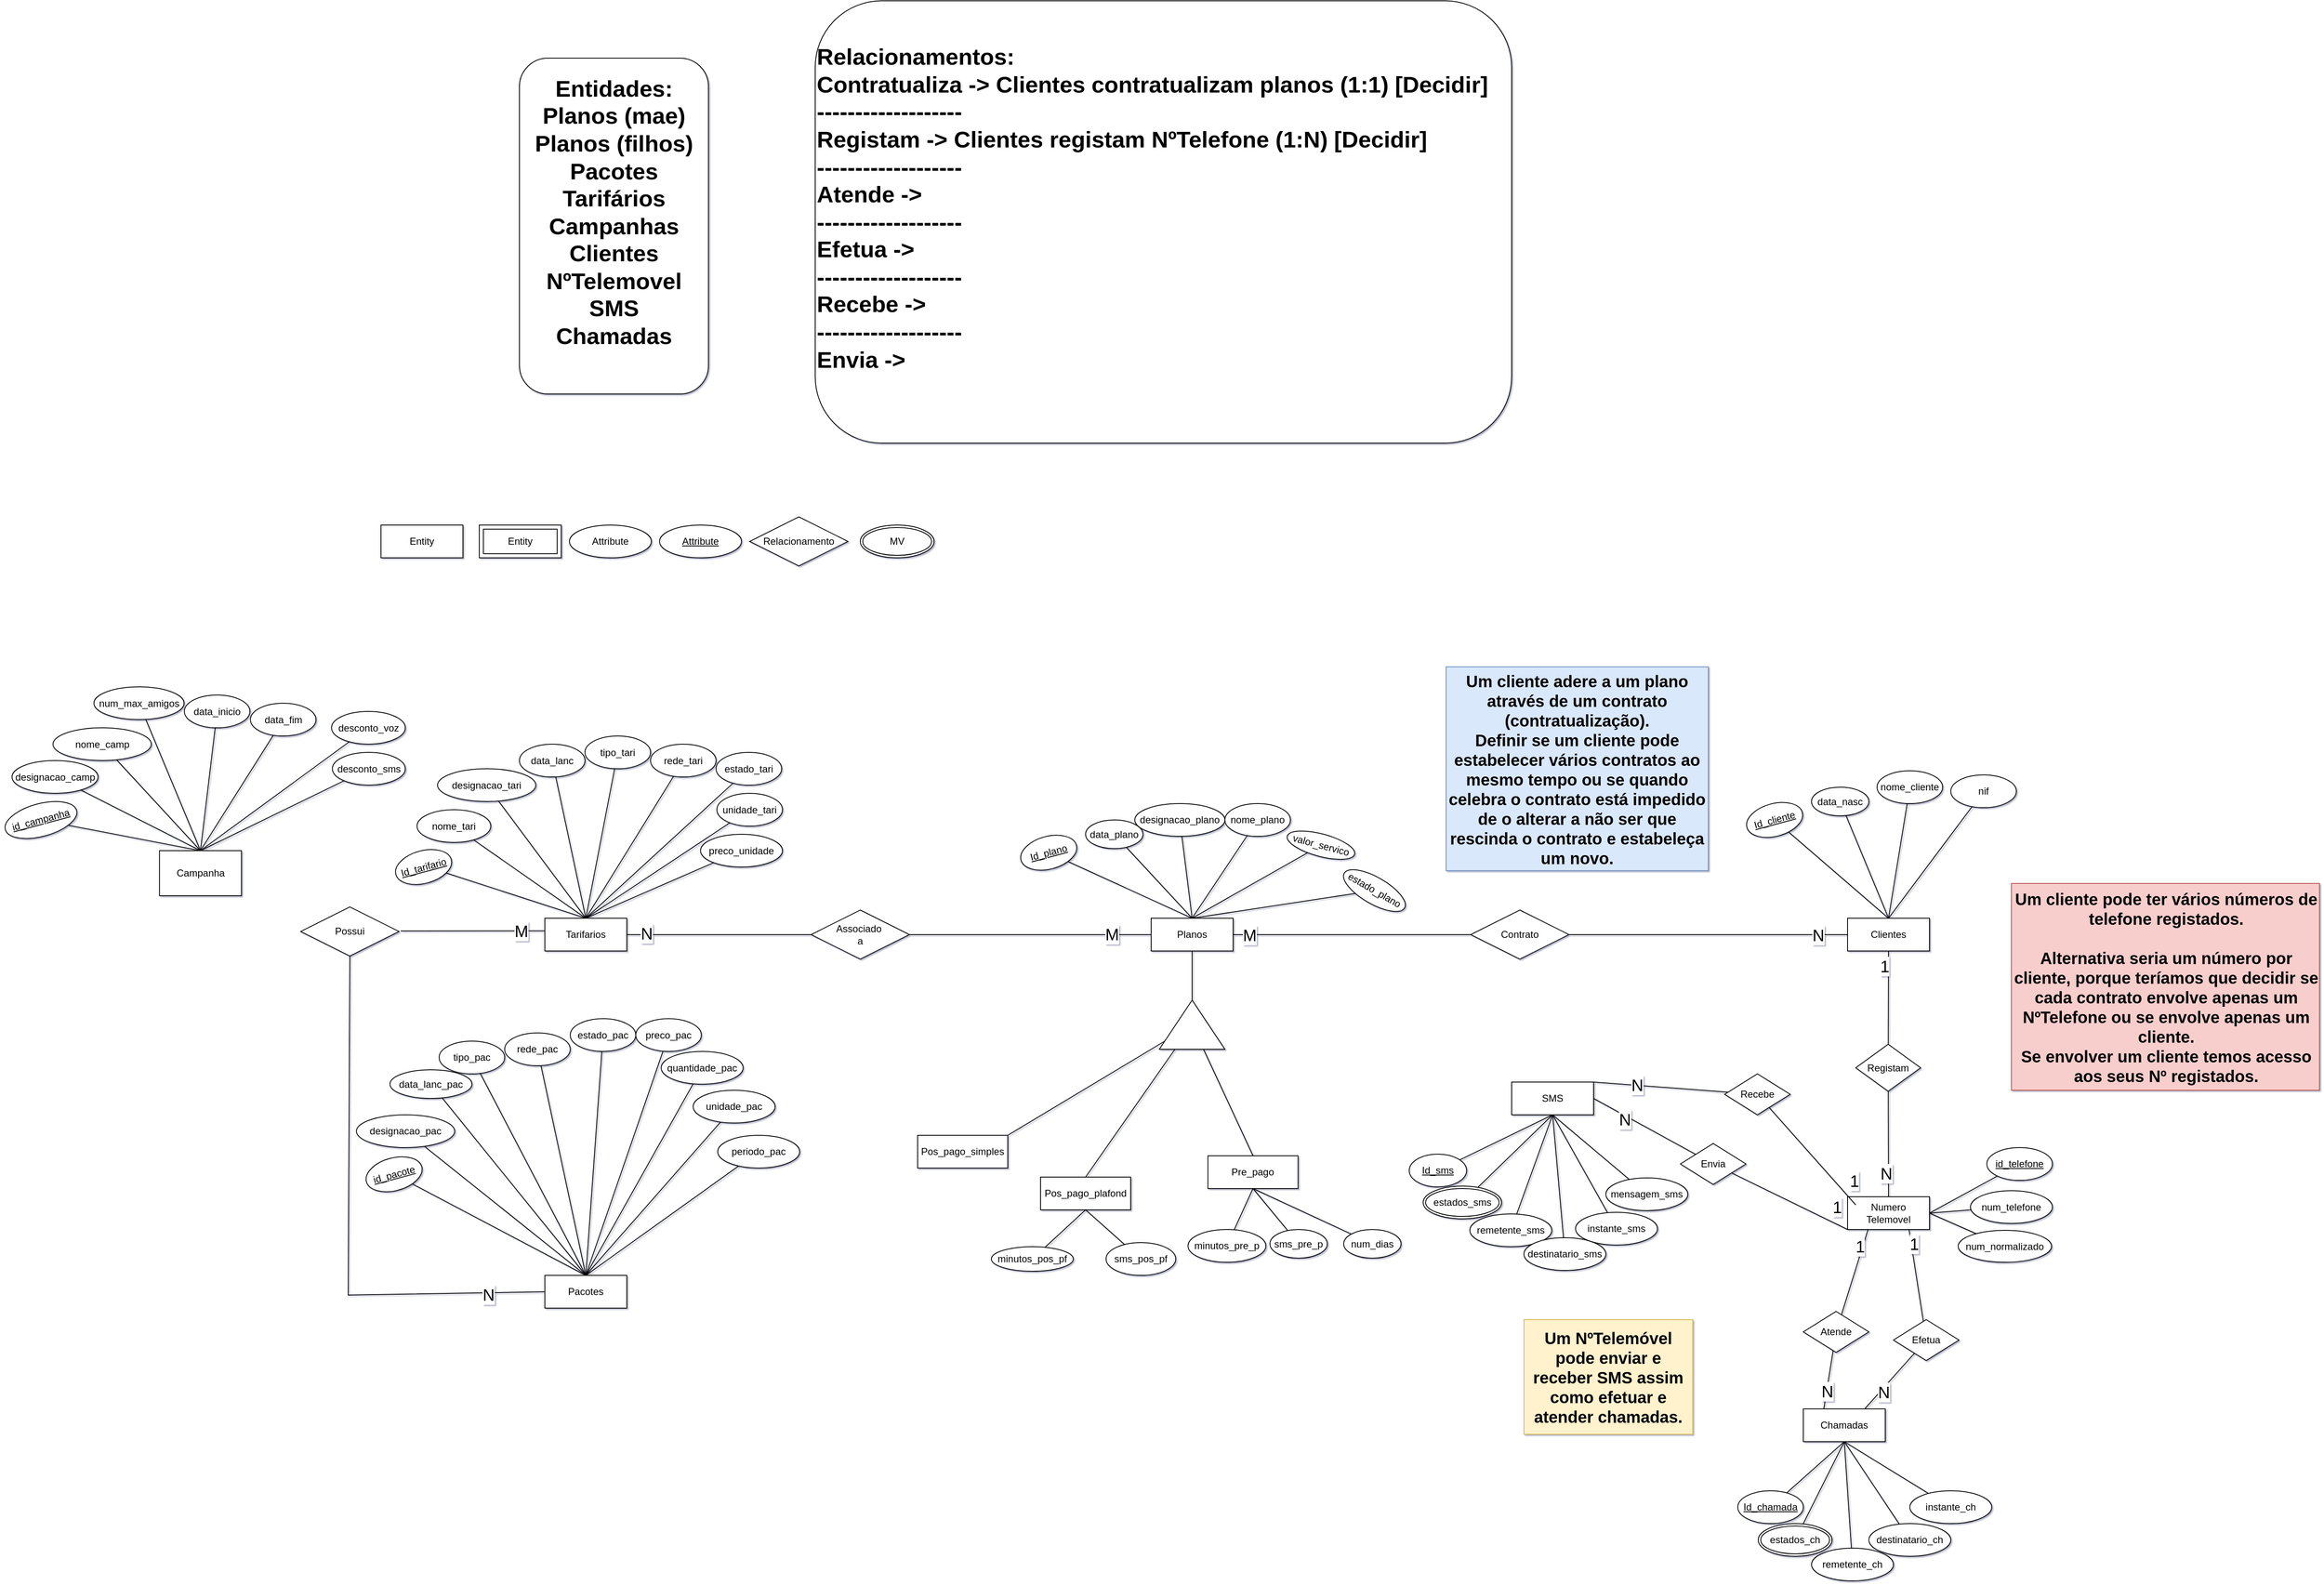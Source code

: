 <mxfile version="21.0.6" type="device"><diagram name="Página-1" id="-KiBDJtQEUAm-gALTPiW"><mxGraphModel dx="4522" dy="2745" grid="1" gridSize="10" guides="1" tooltips="1" connect="1" arrows="1" fold="1" page="1" pageScale="1" pageWidth="827" pageHeight="1169" background="#ffffff" math="0" shadow="1"><root><mxCell id="0"/><mxCell id="1" parent="0"/><mxCell id="ERnk1CBG4H3V_ZLaJQk8-1" value="Entity" style="whiteSpace=wrap;html=1;align=center;" parent="1" vertex="1"><mxGeometry x="-590" y="-330" width="100" height="40" as="geometry"/></mxCell><mxCell id="ERnk1CBG4H3V_ZLaJQk8-2" value="Attribute" style="ellipse;whiteSpace=wrap;html=1;align=center;" parent="1" vertex="1"><mxGeometry x="-360" y="-330" width="100" height="40" as="geometry"/></mxCell><mxCell id="ERnk1CBG4H3V_ZLaJQk8-3" value="Entity" style="shape=ext;margin=3;double=1;whiteSpace=wrap;html=1;align=center;" parent="1" vertex="1"><mxGeometry x="-470" y="-330" width="100" height="40" as="geometry"/></mxCell><mxCell id="ERnk1CBG4H3V_ZLaJQk8-4" value="Attribute" style="ellipse;whiteSpace=wrap;html=1;align=center;fontStyle=4;" parent="1" vertex="1"><mxGeometry x="-250" y="-330" width="100" height="40" as="geometry"/></mxCell><mxCell id="ERnk1CBG4H3V_ZLaJQk8-150" style="edgeStyle=none;rounded=0;orthogonalLoop=1;jettySize=auto;html=1;entryX=0.5;entryY=1;entryDx=0;entryDy=0;fontSize=20;endArrow=none;endFill=0;" parent="1" source="ERnk1CBG4H3V_ZLaJQk8-5" target="ERnk1CBG4H3V_ZLaJQk8-122" edge="1"><mxGeometry relative="1" as="geometry"/></mxCell><mxCell id="ERnk1CBG4H3V_ZLaJQk8-5" value="estados_ch" style="ellipse;shape=doubleEllipse;margin=3;whiteSpace=wrap;html=1;align=center;" parent="1" vertex="1"><mxGeometry x="1091" y="889" width="90" height="40" as="geometry"/></mxCell><mxCell id="ERnk1CBG4H3V_ZLaJQk8-134" style="edgeStyle=none;rounded=0;orthogonalLoop=1;jettySize=auto;html=1;entryX=0;entryY=0.5;entryDx=0;entryDy=0;endArrow=none;endFill=0;" parent="1" source="ERnk1CBG4H3V_ZLaJQk8-6" target="ERnk1CBG4H3V_ZLaJQk8-37" edge="1"><mxGeometry relative="1" as="geometry"/></mxCell><mxCell id="ERnk1CBG4H3V_ZLaJQk8-137" value="&lt;font style=&quot;font-size: 20px;&quot;&gt;N&lt;/font&gt;" style="edgeLabel;html=1;align=center;verticalAlign=middle;resizable=0;points=[];" parent="ERnk1CBG4H3V_ZLaJQk8-134" vertex="1" connectable="0"><mxGeometry x="0.741" y="-3" relative="1" as="geometry"><mxPoint x="8" y="-3" as="offset"/></mxGeometry></mxCell><mxCell id="ERnk1CBG4H3V_ZLaJQk8-135" style="edgeStyle=none;rounded=0;orthogonalLoop=1;jettySize=auto;html=1;entryX=1;entryY=0.5;entryDx=0;entryDy=0;endArrow=none;endFill=0;" parent="1" target="ERnk1CBG4H3V_ZLaJQk8-7" edge="1"><mxGeometry relative="1" as="geometry"><mxPoint x="740" y="170" as="sourcePoint"/></mxGeometry></mxCell><mxCell id="ERnk1CBG4H3V_ZLaJQk8-136" value="&lt;font style=&quot;font-size: 20px;&quot;&gt;M&lt;/font&gt;" style="edgeLabel;html=1;align=center;verticalAlign=middle;resizable=0;points=[];" parent="ERnk1CBG4H3V_ZLaJQk8-135" vertex="1" connectable="0"><mxGeometry x="0.865" y="3" relative="1" as="geometry"><mxPoint y="-3" as="offset"/></mxGeometry></mxCell><mxCell id="ERnk1CBG4H3V_ZLaJQk8-6" value="Contrato" style="shape=rhombus;perimeter=rhombusPerimeter;whiteSpace=wrap;html=1;align=center;" parent="1" vertex="1"><mxGeometry x="740" y="140" width="120" height="60" as="geometry"/></mxCell><mxCell id="ERnk1CBG4H3V_ZLaJQk8-7" value="Planos" style="whiteSpace=wrap;html=1;align=center;" parent="1" vertex="1"><mxGeometry x="350" y="150" width="100" height="40" as="geometry"/></mxCell><mxCell id="ERnk1CBG4H3V_ZLaJQk8-8" value="" style="endArrow=none;html=1;rounded=0;entryX=0.5;entryY=1;entryDx=0;entryDy=0;exitX=1;exitY=0.5;exitDx=0;exitDy=0;" parent="1" source="ERnk1CBG4H3V_ZLaJQk8-9" target="ERnk1CBG4H3V_ZLaJQk8-7" edge="1"><mxGeometry width="50" height="50" relative="1" as="geometry"><mxPoint x="400" y="340" as="sourcePoint"/><mxPoint x="500" y="260" as="targetPoint"/><Array as="points"/></mxGeometry></mxCell><mxCell id="ERnk1CBG4H3V_ZLaJQk8-31" style="edgeStyle=none;rounded=0;orthogonalLoop=1;jettySize=auto;html=1;entryX=0.5;entryY=0;entryDx=0;entryDy=0;endArrow=none;endFill=0;" parent="1" source="ERnk1CBG4H3V_ZLaJQk8-9" target="ERnk1CBG4H3V_ZLaJQk8-23" edge="1"><mxGeometry relative="1" as="geometry"/></mxCell><mxCell id="ERnk1CBG4H3V_ZLaJQk8-32" style="edgeStyle=none;rounded=0;orthogonalLoop=1;jettySize=auto;html=1;entryX=0.5;entryY=0;entryDx=0;entryDy=0;endArrow=none;endFill=0;" parent="1" source="ERnk1CBG4H3V_ZLaJQk8-9" target="ERnk1CBG4H3V_ZLaJQk8-24" edge="1"><mxGeometry relative="1" as="geometry"/></mxCell><mxCell id="ERnk1CBG4H3V_ZLaJQk8-33" style="edgeStyle=none;rounded=0;orthogonalLoop=1;jettySize=auto;html=1;entryX=1;entryY=0;entryDx=0;entryDy=0;endArrow=none;endFill=0;" parent="1" source="ERnk1CBG4H3V_ZLaJQk8-9" target="ERnk1CBG4H3V_ZLaJQk8-22" edge="1"><mxGeometry relative="1" as="geometry"/></mxCell><mxCell id="ERnk1CBG4H3V_ZLaJQk8-9" value="" style="triangle;whiteSpace=wrap;html=1;rotation=-90;" parent="1" vertex="1"><mxGeometry x="370" y="240" width="60" height="80" as="geometry"/></mxCell><mxCell id="ERnk1CBG4H3V_ZLaJQk8-17" style="edgeStyle=none;rounded=0;orthogonalLoop=1;jettySize=auto;html=1;entryX=0.5;entryY=0;entryDx=0;entryDy=0;endArrow=none;endFill=0;" parent="1" source="ERnk1CBG4H3V_ZLaJQk8-10" target="ERnk1CBG4H3V_ZLaJQk8-7" edge="1"><mxGeometry relative="1" as="geometry"/></mxCell><mxCell id="ERnk1CBG4H3V_ZLaJQk8-10" value="data_plano" style="ellipse;whiteSpace=wrap;html=1;align=center;" parent="1" vertex="1"><mxGeometry x="270" y="30" width="70" height="35" as="geometry"/></mxCell><mxCell id="ERnk1CBG4H3V_ZLaJQk8-16" style="rounded=0;orthogonalLoop=1;jettySize=auto;html=1;entryX=0.5;entryY=0;entryDx=0;entryDy=0;endArrow=none;endFill=0;" parent="1" source="ERnk1CBG4H3V_ZLaJQk8-11" target="ERnk1CBG4H3V_ZLaJQk8-7" edge="1"><mxGeometry relative="1" as="geometry"/></mxCell><mxCell id="ERnk1CBG4H3V_ZLaJQk8-11" value="Id_plano" style="ellipse;whiteSpace=wrap;html=1;align=center;fontStyle=4;rotation=-15;" parent="1" vertex="1"><mxGeometry x="190" y="50" width="70" height="40" as="geometry"/></mxCell><mxCell id="ERnk1CBG4H3V_ZLaJQk8-18" style="edgeStyle=none;rounded=0;orthogonalLoop=1;jettySize=auto;html=1;entryX=0.5;entryY=0;entryDx=0;entryDy=0;endArrow=none;endFill=0;" parent="1" source="ERnk1CBG4H3V_ZLaJQk8-12" target="ERnk1CBG4H3V_ZLaJQk8-7" edge="1"><mxGeometry relative="1" as="geometry"/></mxCell><mxCell id="ERnk1CBG4H3V_ZLaJQk8-12" value="designacao_plano" style="ellipse;whiteSpace=wrap;html=1;align=center;" parent="1" vertex="1"><mxGeometry x="330" y="10" width="110" height="40" as="geometry"/></mxCell><mxCell id="ERnk1CBG4H3V_ZLaJQk8-19" style="edgeStyle=none;rounded=0;orthogonalLoop=1;jettySize=auto;html=1;entryX=0.5;entryY=0;entryDx=0;entryDy=0;endArrow=none;endFill=0;" parent="1" source="ERnk1CBG4H3V_ZLaJQk8-13" target="ERnk1CBG4H3V_ZLaJQk8-7" edge="1"><mxGeometry relative="1" as="geometry"/></mxCell><mxCell id="ERnk1CBG4H3V_ZLaJQk8-13" value="nome_plano" style="ellipse;whiteSpace=wrap;html=1;align=center;" parent="1" vertex="1"><mxGeometry x="440" y="10" width="80" height="40" as="geometry"/></mxCell><mxCell id="ERnk1CBG4H3V_ZLaJQk8-20" style="edgeStyle=none;rounded=0;orthogonalLoop=1;jettySize=auto;html=1;entryX=0.5;entryY=0;entryDx=0;entryDy=0;endArrow=none;endFill=0;" parent="1" source="ERnk1CBG4H3V_ZLaJQk8-14" target="ERnk1CBG4H3V_ZLaJQk8-7" edge="1"><mxGeometry relative="1" as="geometry"/></mxCell><mxCell id="ERnk1CBG4H3V_ZLaJQk8-14" value="valor_servico" style="ellipse;whiteSpace=wrap;html=1;align=center;rotation=15;" parent="1" vertex="1"><mxGeometry x="514.73" y="47.07" width="85" height="27.5" as="geometry"/></mxCell><mxCell id="ERnk1CBG4H3V_ZLaJQk8-21" style="edgeStyle=none;rounded=0;orthogonalLoop=1;jettySize=auto;html=1;entryX=0.5;entryY=0;entryDx=0;entryDy=0;endArrow=none;endFill=0;" parent="1" source="ERnk1CBG4H3V_ZLaJQk8-15" target="ERnk1CBG4H3V_ZLaJQk8-7" edge="1"><mxGeometry relative="1" as="geometry"/></mxCell><mxCell id="ERnk1CBG4H3V_ZLaJQk8-15" value="estado_plano" style="ellipse;whiteSpace=wrap;html=1;align=center;rotation=30;" parent="1" vertex="1"><mxGeometry x="580" y="100" width="85" height="32.5" as="geometry"/></mxCell><mxCell id="ERnk1CBG4H3V_ZLaJQk8-22" value="Pos_pago_simples" style="whiteSpace=wrap;html=1;align=center;" parent="1" vertex="1"><mxGeometry x="65" y="415" width="110" height="40" as="geometry"/></mxCell><mxCell id="ERnk1CBG4H3V_ZLaJQk8-23" value="Pos_pago_plafond" style="whiteSpace=wrap;html=1;align=center;" parent="1" vertex="1"><mxGeometry x="215" y="466" width="110" height="40" as="geometry"/></mxCell><mxCell id="ERnk1CBG4H3V_ZLaJQk8-24" value="Pre_pago" style="whiteSpace=wrap;html=1;align=center;" parent="1" vertex="1"><mxGeometry x="419.31" y="440" width="110" height="40" as="geometry"/></mxCell><mxCell id="ERnk1CBG4H3V_ZLaJQk8-37" value="Clientes" style="whiteSpace=wrap;html=1;align=center;" parent="1" vertex="1"><mxGeometry x="1200" y="150" width="100" height="40" as="geometry"/></mxCell><mxCell id="ERnk1CBG4H3V_ZLaJQk8-39" style="edgeStyle=none;rounded=0;orthogonalLoop=1;jettySize=auto;html=1;entryX=0.5;entryY=0;entryDx=0;entryDy=0;endArrow=none;endFill=0;" parent="1" source="ERnk1CBG4H3V_ZLaJQk8-40" target="ERnk1CBG4H3V_ZLaJQk8-37" edge="1"><mxGeometry relative="1" as="geometry"/></mxCell><mxCell id="ERnk1CBG4H3V_ZLaJQk8-40" value="data_nasc" style="ellipse;whiteSpace=wrap;html=1;align=center;" parent="1" vertex="1"><mxGeometry x="1156" y="-10" width="70" height="35" as="geometry"/></mxCell><mxCell id="ERnk1CBG4H3V_ZLaJQk8-41" style="rounded=0;orthogonalLoop=1;jettySize=auto;html=1;entryX=0.5;entryY=0;entryDx=0;entryDy=0;endArrow=none;endFill=0;" parent="1" source="ERnk1CBG4H3V_ZLaJQk8-42" target="ERnk1CBG4H3V_ZLaJQk8-37" edge="1"><mxGeometry relative="1" as="geometry"/></mxCell><mxCell id="ERnk1CBG4H3V_ZLaJQk8-42" value="Id_cliente" style="ellipse;whiteSpace=wrap;html=1;align=center;fontStyle=4;rotation=-15;" parent="1" vertex="1"><mxGeometry x="1076" y="10" width="70" height="40" as="geometry"/></mxCell><mxCell id="ERnk1CBG4H3V_ZLaJQk8-43" style="edgeStyle=none;rounded=0;orthogonalLoop=1;jettySize=auto;html=1;entryX=0.5;entryY=0;entryDx=0;entryDy=0;endArrow=none;endFill=0;" parent="1" source="ERnk1CBG4H3V_ZLaJQk8-44" target="ERnk1CBG4H3V_ZLaJQk8-37" edge="1"><mxGeometry relative="1" as="geometry"/></mxCell><mxCell id="ERnk1CBG4H3V_ZLaJQk8-44" value="nome_cliente" style="ellipse;whiteSpace=wrap;html=1;align=center;" parent="1" vertex="1"><mxGeometry x="1236" y="-30" width="80" height="40" as="geometry"/></mxCell><mxCell id="ERnk1CBG4H3V_ZLaJQk8-45" style="edgeStyle=none;rounded=0;orthogonalLoop=1;jettySize=auto;html=1;entryX=0.5;entryY=0;entryDx=0;entryDy=0;endArrow=none;endFill=0;" parent="1" source="ERnk1CBG4H3V_ZLaJQk8-46" target="ERnk1CBG4H3V_ZLaJQk8-37" edge="1"><mxGeometry relative="1" as="geometry"/></mxCell><mxCell id="ERnk1CBG4H3V_ZLaJQk8-46" value="nif" style="ellipse;whiteSpace=wrap;html=1;align=center;" parent="1" vertex="1"><mxGeometry x="1326" y="-25" width="80" height="40" as="geometry"/></mxCell><mxCell id="ERnk1CBG4H3V_ZLaJQk8-51" value="Tarifarios" style="whiteSpace=wrap;html=1;align=center;" parent="1" vertex="1"><mxGeometry x="-390" y="150" width="100" height="40" as="geometry"/></mxCell><mxCell id="ERnk1CBG4H3V_ZLaJQk8-52" style="edgeStyle=none;rounded=0;orthogonalLoop=1;jettySize=auto;html=1;entryX=0.5;entryY=0;entryDx=0;entryDy=0;endArrow=none;endFill=0;" parent="1" source="ERnk1CBG4H3V_ZLaJQk8-53" target="ERnk1CBG4H3V_ZLaJQk8-51" edge="1"><mxGeometry relative="1" as="geometry"/></mxCell><mxCell id="ERnk1CBG4H3V_ZLaJQk8-53" value="nome_tari" style="ellipse;whiteSpace=wrap;html=1;align=center;" parent="1" vertex="1"><mxGeometry x="-546" y="17.5" width="90" height="40" as="geometry"/></mxCell><mxCell id="ERnk1CBG4H3V_ZLaJQk8-54" style="rounded=0;orthogonalLoop=1;jettySize=auto;html=1;entryX=0.5;entryY=0;entryDx=0;entryDy=0;endArrow=none;endFill=0;exitX=1;exitY=1;exitDx=0;exitDy=0;" parent="1" source="ERnk1CBG4H3V_ZLaJQk8-55" target="ERnk1CBG4H3V_ZLaJQk8-51" edge="1"><mxGeometry relative="1" as="geometry"><mxPoint x="-498.561" y="84.879" as="sourcePoint"/></mxGeometry></mxCell><mxCell id="ERnk1CBG4H3V_ZLaJQk8-55" value="Id_tarifario" style="ellipse;whiteSpace=wrap;html=1;align=center;fontStyle=4;rotation=-15;" parent="1" vertex="1"><mxGeometry x="-573" y="67.5" width="70" height="40" as="geometry"/></mxCell><mxCell id="ERnk1CBG4H3V_ZLaJQk8-56" style="edgeStyle=none;rounded=0;orthogonalLoop=1;jettySize=auto;html=1;entryX=0.5;entryY=0;entryDx=0;entryDy=0;endArrow=none;endFill=0;" parent="1" source="ERnk1CBG4H3V_ZLaJQk8-57" target="ERnk1CBG4H3V_ZLaJQk8-51" edge="1"><mxGeometry relative="1" as="geometry"/></mxCell><mxCell id="ERnk1CBG4H3V_ZLaJQk8-57" value="designacao_tari" style="ellipse;whiteSpace=wrap;html=1;align=center;" parent="1" vertex="1"><mxGeometry x="-521" y="-32.5" width="120" height="40" as="geometry"/></mxCell><mxCell id="ERnk1CBG4H3V_ZLaJQk8-58" style="edgeStyle=none;rounded=0;orthogonalLoop=1;jettySize=auto;html=1;entryX=0.5;entryY=0;entryDx=0;entryDy=0;endArrow=none;endFill=0;" parent="1" source="ERnk1CBG4H3V_ZLaJQk8-59" target="ERnk1CBG4H3V_ZLaJQk8-51" edge="1"><mxGeometry relative="1" as="geometry"/></mxCell><mxCell id="ERnk1CBG4H3V_ZLaJQk8-59" value="data_lanc" style="ellipse;whiteSpace=wrap;html=1;align=center;" parent="1" vertex="1"><mxGeometry x="-421" y="-62.5" width="80" height="40" as="geometry"/></mxCell><mxCell id="ERnk1CBG4H3V_ZLaJQk8-65" style="edgeStyle=none;rounded=0;orthogonalLoop=1;jettySize=auto;html=1;endArrow=none;endFill=0;entryX=0.5;entryY=0;entryDx=0;entryDy=0;" parent="1" source="ERnk1CBG4H3V_ZLaJQk8-60" target="ERnk1CBG4H3V_ZLaJQk8-51" edge="1"><mxGeometry relative="1" as="geometry"><mxPoint x="-341" y="117.5" as="targetPoint"/></mxGeometry></mxCell><mxCell id="ERnk1CBG4H3V_ZLaJQk8-60" value="tipo_tari" style="ellipse;whiteSpace=wrap;html=1;align=center;" parent="1" vertex="1"><mxGeometry x="-341" y="-72.5" width="80" height="40" as="geometry"/></mxCell><mxCell id="ERnk1CBG4H3V_ZLaJQk8-66" style="edgeStyle=none;rounded=0;orthogonalLoop=1;jettySize=auto;html=1;entryX=0.5;entryY=0;entryDx=0;entryDy=0;endArrow=none;endFill=0;" parent="1" source="ERnk1CBG4H3V_ZLaJQk8-61" target="ERnk1CBG4H3V_ZLaJQk8-51" edge="1"><mxGeometry relative="1" as="geometry"/></mxCell><mxCell id="ERnk1CBG4H3V_ZLaJQk8-61" value="rede_tari" style="ellipse;whiteSpace=wrap;html=1;align=center;" parent="1" vertex="1"><mxGeometry x="-261" y="-62.5" width="80" height="40" as="geometry"/></mxCell><mxCell id="ERnk1CBG4H3V_ZLaJQk8-67" style="edgeStyle=none;rounded=0;orthogonalLoop=1;jettySize=auto;html=1;entryX=0.5;entryY=0;entryDx=0;entryDy=0;endArrow=none;endFill=0;" parent="1" source="ERnk1CBG4H3V_ZLaJQk8-62" target="ERnk1CBG4H3V_ZLaJQk8-51" edge="1"><mxGeometry relative="1" as="geometry"/></mxCell><mxCell id="ERnk1CBG4H3V_ZLaJQk8-62" value="estado_tari" style="ellipse;whiteSpace=wrap;html=1;align=center;" parent="1" vertex="1"><mxGeometry x="-181" y="-52.5" width="80" height="40" as="geometry"/></mxCell><mxCell id="ERnk1CBG4H3V_ZLaJQk8-68" style="edgeStyle=none;rounded=0;orthogonalLoop=1;jettySize=auto;html=1;entryX=0.5;entryY=0;entryDx=0;entryDy=0;endArrow=none;endFill=0;" parent="1" source="ERnk1CBG4H3V_ZLaJQk8-63" target="ERnk1CBG4H3V_ZLaJQk8-51" edge="1"><mxGeometry relative="1" as="geometry"/></mxCell><mxCell id="ERnk1CBG4H3V_ZLaJQk8-63" value="unidade_tari" style="ellipse;whiteSpace=wrap;html=1;align=center;" parent="1" vertex="1"><mxGeometry x="-180" y="-2.5" width="80" height="40" as="geometry"/></mxCell><mxCell id="ERnk1CBG4H3V_ZLaJQk8-69" style="edgeStyle=none;rounded=0;orthogonalLoop=1;jettySize=auto;html=1;entryX=0.5;entryY=0;entryDx=0;entryDy=0;endArrow=none;endFill=0;" parent="1" source="ERnk1CBG4H3V_ZLaJQk8-64" target="ERnk1CBG4H3V_ZLaJQk8-51" edge="1"><mxGeometry relative="1" as="geometry"/></mxCell><mxCell id="ERnk1CBG4H3V_ZLaJQk8-64" value="preco_unidade" style="ellipse;whiteSpace=wrap;html=1;align=center;" parent="1" vertex="1"><mxGeometry x="-200" y="47.5" width="100" height="40" as="geometry"/></mxCell><mxCell id="ERnk1CBG4H3V_ZLaJQk8-79" value="Campanha" style="whiteSpace=wrap;html=1;align=center;" parent="1" vertex="1"><mxGeometry x="-860.34" y="67.5" width="100" height="55" as="geometry"/></mxCell><mxCell id="ERnk1CBG4H3V_ZLaJQk8-80" style="edgeStyle=none;rounded=0;orthogonalLoop=1;jettySize=auto;html=1;entryX=0.5;entryY=0;entryDx=0;entryDy=0;endArrow=none;endFill=0;" parent="1" source="ERnk1CBG4H3V_ZLaJQk8-81" target="ERnk1CBG4H3V_ZLaJQk8-79" edge="1"><mxGeometry relative="1" as="geometry"/></mxCell><mxCell id="ERnk1CBG4H3V_ZLaJQk8-81" value="designacao_camp" style="ellipse;whiteSpace=wrap;html=1;align=center;" parent="1" vertex="1"><mxGeometry x="-1040.34" y="-42.5" width="105" height="40" as="geometry"/></mxCell><mxCell id="ERnk1CBG4H3V_ZLaJQk8-82" style="rounded=0;orthogonalLoop=1;jettySize=auto;html=1;entryX=0.5;entryY=0;entryDx=0;entryDy=0;endArrow=none;endFill=0;" parent="1" source="ERnk1CBG4H3V_ZLaJQk8-83" target="ERnk1CBG4H3V_ZLaJQk8-79" edge="1"><mxGeometry relative="1" as="geometry"/></mxCell><mxCell id="ERnk1CBG4H3V_ZLaJQk8-83" value="id_campanha" style="ellipse;whiteSpace=wrap;html=1;align=center;fontStyle=4;rotation=-15;" parent="1" vertex="1"><mxGeometry x="-1050" y="10.09" width="90" height="40" as="geometry"/></mxCell><mxCell id="ERnk1CBG4H3V_ZLaJQk8-84" style="edgeStyle=none;rounded=0;orthogonalLoop=1;jettySize=auto;html=1;entryX=0.5;entryY=0;entryDx=0;entryDy=0;endArrow=none;endFill=0;" parent="1" source="ERnk1CBG4H3V_ZLaJQk8-85" target="ERnk1CBG4H3V_ZLaJQk8-79" edge="1"><mxGeometry relative="1" as="geometry"/></mxCell><mxCell id="ERnk1CBG4H3V_ZLaJQk8-85" value="nome_camp" style="ellipse;whiteSpace=wrap;html=1;align=center;" parent="1" vertex="1"><mxGeometry x="-990.34" y="-82.5" width="120" height="40" as="geometry"/></mxCell><mxCell id="ERnk1CBG4H3V_ZLaJQk8-86" style="edgeStyle=none;rounded=0;orthogonalLoop=1;jettySize=auto;html=1;entryX=0.5;entryY=0;entryDx=0;entryDy=0;endArrow=none;endFill=0;" parent="1" source="ERnk1CBG4H3V_ZLaJQk8-87" target="ERnk1CBG4H3V_ZLaJQk8-79" edge="1"><mxGeometry relative="1" as="geometry"/></mxCell><mxCell id="ERnk1CBG4H3V_ZLaJQk8-87" value="num_max_amigos" style="ellipse;whiteSpace=wrap;html=1;align=center;" parent="1" vertex="1"><mxGeometry x="-940.34" y="-132.5" width="110" height="40" as="geometry"/></mxCell><mxCell id="ERnk1CBG4H3V_ZLaJQk8-88" style="edgeStyle=none;rounded=0;orthogonalLoop=1;jettySize=auto;html=1;endArrow=none;endFill=0;" parent="1" source="ERnk1CBG4H3V_ZLaJQk8-89" edge="1"><mxGeometry relative="1" as="geometry"><mxPoint x="-810.34" y="67.5" as="targetPoint"/></mxGeometry></mxCell><mxCell id="ERnk1CBG4H3V_ZLaJQk8-89" value="data_inicio" style="ellipse;whiteSpace=wrap;html=1;align=center;" parent="1" vertex="1"><mxGeometry x="-830" y="-122.5" width="80" height="40" as="geometry"/></mxCell><mxCell id="ERnk1CBG4H3V_ZLaJQk8-90" style="edgeStyle=none;rounded=0;orthogonalLoop=1;jettySize=auto;html=1;entryX=0.5;entryY=0;entryDx=0;entryDy=0;endArrow=none;endFill=0;" parent="1" source="ERnk1CBG4H3V_ZLaJQk8-91" target="ERnk1CBG4H3V_ZLaJQk8-79" edge="1"><mxGeometry relative="1" as="geometry"/></mxCell><mxCell id="ERnk1CBG4H3V_ZLaJQk8-91" value="data_fim" style="ellipse;whiteSpace=wrap;html=1;align=center;" parent="1" vertex="1"><mxGeometry x="-749.34" y="-112.5" width="80" height="40" as="geometry"/></mxCell><mxCell id="ERnk1CBG4H3V_ZLaJQk8-92" style="edgeStyle=none;rounded=0;orthogonalLoop=1;jettySize=auto;html=1;entryX=0.5;entryY=0;entryDx=0;entryDy=0;endArrow=none;endFill=0;" parent="1" source="ERnk1CBG4H3V_ZLaJQk8-93" target="ERnk1CBG4H3V_ZLaJQk8-79" edge="1"><mxGeometry relative="1" as="geometry"/></mxCell><mxCell id="ERnk1CBG4H3V_ZLaJQk8-93" value="desconto_voz" style="ellipse;whiteSpace=wrap;html=1;align=center;" parent="1" vertex="1"><mxGeometry x="-650.34" y="-102.5" width="90" height="40" as="geometry"/></mxCell><mxCell id="ERnk1CBG4H3V_ZLaJQk8-94" style="edgeStyle=none;rounded=0;orthogonalLoop=1;jettySize=auto;html=1;entryX=0.5;entryY=0;entryDx=0;entryDy=0;endArrow=none;endFill=0;" parent="1" source="ERnk1CBG4H3V_ZLaJQk8-95" target="ERnk1CBG4H3V_ZLaJQk8-79" edge="1"><mxGeometry relative="1" as="geometry"/></mxCell><mxCell id="ERnk1CBG4H3V_ZLaJQk8-95" value="desconto_sms" style="ellipse;whiteSpace=wrap;html=1;align=center;" parent="1" vertex="1"><mxGeometry x="-649.34" y="-52.5" width="89" height="40" as="geometry"/></mxCell><mxCell id="ERnk1CBG4H3V_ZLaJQk8-98" value="Pacotes" style="whiteSpace=wrap;html=1;align=center;" parent="1" vertex="1"><mxGeometry x="-390" y="586" width="100" height="40" as="geometry"/></mxCell><mxCell id="ERnk1CBG4H3V_ZLaJQk8-101" style="rounded=0;orthogonalLoop=1;jettySize=auto;html=1;entryX=0.5;entryY=0;entryDx=0;entryDy=0;endArrow=none;endFill=0;" parent="1" source="ERnk1CBG4H3V_ZLaJQk8-102" target="ERnk1CBG4H3V_ZLaJQk8-98" edge="1"><mxGeometry relative="1" as="geometry"/></mxCell><mxCell id="ERnk1CBG4H3V_ZLaJQk8-102" value="id_pacote" style="ellipse;whiteSpace=wrap;html=1;align=center;fontStyle=4;rotation=-15;" parent="1" vertex="1"><mxGeometry x="-609" y="442.59" width="70" height="40" as="geometry"/></mxCell><mxCell id="ERnk1CBG4H3V_ZLaJQk8-103" style="edgeStyle=none;rounded=0;orthogonalLoop=1;jettySize=auto;html=1;entryX=0.5;entryY=0;entryDx=0;entryDy=0;endArrow=none;endFill=0;" parent="1" source="ERnk1CBG4H3V_ZLaJQk8-104" target="ERnk1CBG4H3V_ZLaJQk8-98" edge="1"><mxGeometry relative="1" as="geometry"/></mxCell><mxCell id="ERnk1CBG4H3V_ZLaJQk8-104" value="designacao_pac" style="ellipse;whiteSpace=wrap;html=1;align=center;" parent="1" vertex="1"><mxGeometry x="-620" y="390" width="120" height="40" as="geometry"/></mxCell><mxCell id="ERnk1CBG4H3V_ZLaJQk8-105" style="edgeStyle=none;rounded=0;orthogonalLoop=1;jettySize=auto;html=1;entryX=0.5;entryY=0;entryDx=0;entryDy=0;endArrow=none;endFill=0;" parent="1" source="ERnk1CBG4H3V_ZLaJQk8-106" target="ERnk1CBG4H3V_ZLaJQk8-98" edge="1"><mxGeometry relative="1" as="geometry"/></mxCell><mxCell id="ERnk1CBG4H3V_ZLaJQk8-106" value="data_lanc_pac" style="ellipse;whiteSpace=wrap;html=1;align=center;" parent="1" vertex="1"><mxGeometry x="-579" y="335" width="100" height="35" as="geometry"/></mxCell><mxCell id="ERnk1CBG4H3V_ZLaJQk8-107" style="edgeStyle=none;rounded=0;orthogonalLoop=1;jettySize=auto;html=1;endArrow=none;endFill=0;entryX=0.5;entryY=0;entryDx=0;entryDy=0;" parent="1" source="ERnk1CBG4H3V_ZLaJQk8-108" target="ERnk1CBG4H3V_ZLaJQk8-98" edge="1"><mxGeometry relative="1" as="geometry"><mxPoint x="-389" y="485" as="targetPoint"/></mxGeometry></mxCell><mxCell id="ERnk1CBG4H3V_ZLaJQk8-108" value="tipo_pac" style="ellipse;whiteSpace=wrap;html=1;align=center;" parent="1" vertex="1"><mxGeometry x="-519" y="300" width="80" height="40" as="geometry"/></mxCell><mxCell id="ERnk1CBG4H3V_ZLaJQk8-109" style="edgeStyle=none;rounded=0;orthogonalLoop=1;jettySize=auto;html=1;entryX=0.5;entryY=0;entryDx=0;entryDy=0;endArrow=none;endFill=0;" parent="1" source="ERnk1CBG4H3V_ZLaJQk8-110" target="ERnk1CBG4H3V_ZLaJQk8-98" edge="1"><mxGeometry relative="1" as="geometry"/></mxCell><mxCell id="ERnk1CBG4H3V_ZLaJQk8-110" value="rede_pac" style="ellipse;whiteSpace=wrap;html=1;align=center;" parent="1" vertex="1"><mxGeometry x="-439" y="290" width="80" height="40" as="geometry"/></mxCell><mxCell id="ERnk1CBG4H3V_ZLaJQk8-111" style="edgeStyle=none;rounded=0;orthogonalLoop=1;jettySize=auto;html=1;entryX=0.5;entryY=0;entryDx=0;entryDy=0;endArrow=none;endFill=0;" parent="1" source="ERnk1CBG4H3V_ZLaJQk8-112" target="ERnk1CBG4H3V_ZLaJQk8-98" edge="1"><mxGeometry relative="1" as="geometry"/></mxCell><mxCell id="ERnk1CBG4H3V_ZLaJQk8-112" value="estado_pac" style="ellipse;whiteSpace=wrap;html=1;align=center;" parent="1" vertex="1"><mxGeometry x="-359" y="272.59" width="80" height="40" as="geometry"/></mxCell><mxCell id="ERnk1CBG4H3V_ZLaJQk8-113" style="edgeStyle=none;rounded=0;orthogonalLoop=1;jettySize=auto;html=1;entryX=0.5;entryY=0;entryDx=0;entryDy=0;endArrow=none;endFill=0;" parent="1" source="ERnk1CBG4H3V_ZLaJQk8-114" target="ERnk1CBG4H3V_ZLaJQk8-98" edge="1"><mxGeometry relative="1" as="geometry"/></mxCell><mxCell id="ERnk1CBG4H3V_ZLaJQk8-114" value="preco_pac" style="ellipse;whiteSpace=wrap;html=1;align=center;" parent="1" vertex="1"><mxGeometry x="-279" y="272.59" width="80" height="40" as="geometry"/></mxCell><mxCell id="ERnk1CBG4H3V_ZLaJQk8-115" style="edgeStyle=none;rounded=0;orthogonalLoop=1;jettySize=auto;html=1;entryX=0.5;entryY=0;entryDx=0;entryDy=0;endArrow=none;endFill=0;" parent="1" source="ERnk1CBG4H3V_ZLaJQk8-116" target="ERnk1CBG4H3V_ZLaJQk8-98" edge="1"><mxGeometry relative="1" as="geometry"/></mxCell><mxCell id="ERnk1CBG4H3V_ZLaJQk8-116" value="quantidade_pac" style="ellipse;whiteSpace=wrap;html=1;align=center;" parent="1" vertex="1"><mxGeometry x="-248" y="312.59" width="100" height="40" as="geometry"/></mxCell><mxCell id="ERnk1CBG4H3V_ZLaJQk8-119" style="edgeStyle=none;rounded=0;orthogonalLoop=1;jettySize=auto;html=1;entryX=0.5;entryY=0;entryDx=0;entryDy=0;endArrow=none;endFill=0;" parent="1" source="ERnk1CBG4H3V_ZLaJQk8-117" target="ERnk1CBG4H3V_ZLaJQk8-98" edge="1"><mxGeometry relative="1" as="geometry"/></mxCell><mxCell id="ERnk1CBG4H3V_ZLaJQk8-117" value="unidade_pac" style="ellipse;whiteSpace=wrap;html=1;align=center;" parent="1" vertex="1"><mxGeometry x="-209" y="360" width="100" height="40" as="geometry"/></mxCell><mxCell id="ERnk1CBG4H3V_ZLaJQk8-120" style="edgeStyle=none;rounded=0;orthogonalLoop=1;jettySize=auto;html=1;entryX=0.5;entryY=0;entryDx=0;entryDy=0;endArrow=none;endFill=0;" parent="1" source="ERnk1CBG4H3V_ZLaJQk8-118" target="ERnk1CBG4H3V_ZLaJQk8-98" edge="1"><mxGeometry relative="1" as="geometry"/></mxCell><mxCell id="ERnk1CBG4H3V_ZLaJQk8-118" value="periodo_pac" style="ellipse;whiteSpace=wrap;html=1;align=center;" parent="1" vertex="1"><mxGeometry x="-179" y="415" width="100" height="40" as="geometry"/></mxCell><mxCell id="ERnk1CBG4H3V_ZLaJQk8-122" value="Chamadas" style="whiteSpace=wrap;html=1;align=center;" parent="1" vertex="1"><mxGeometry x="1146" y="749" width="100" height="40" as="geometry"/></mxCell><mxCell id="ERnk1CBG4H3V_ZLaJQk8-126" style="edgeStyle=none;rounded=0;orthogonalLoop=1;jettySize=auto;html=1;endArrow=none;endFill=0;entryX=0.5;entryY=1;entryDx=0;entryDy=0;" parent="1" source="ERnk1CBG4H3V_ZLaJQk8-123" target="ERnk1CBG4H3V_ZLaJQk8-23" edge="1"><mxGeometry relative="1" as="geometry"><mxPoint x="260" y="506" as="targetPoint"/></mxGeometry></mxCell><mxCell id="ERnk1CBG4H3V_ZLaJQk8-123" value="minutos_pos_pf" style="ellipse;whiteSpace=wrap;html=1;align=center;" parent="1" vertex="1"><mxGeometry x="155" y="551" width="100" height="30" as="geometry"/></mxCell><mxCell id="ERnk1CBG4H3V_ZLaJQk8-125" style="edgeStyle=none;rounded=0;orthogonalLoop=1;jettySize=auto;html=1;entryX=0.5;entryY=1;entryDx=0;entryDy=0;endArrow=none;endFill=0;" parent="1" source="ERnk1CBG4H3V_ZLaJQk8-124" target="ERnk1CBG4H3V_ZLaJQk8-23" edge="1"><mxGeometry relative="1" as="geometry"/></mxCell><mxCell id="ERnk1CBG4H3V_ZLaJQk8-124" value="sms_pos_pf" style="ellipse;whiteSpace=wrap;html=1;align=center;" parent="1" vertex="1"><mxGeometry x="295" y="546" width="85" height="40" as="geometry"/></mxCell><mxCell id="ERnk1CBG4H3V_ZLaJQk8-128" style="edgeStyle=none;rounded=0;orthogonalLoop=1;jettySize=auto;html=1;entryX=0.5;entryY=1;entryDx=0;entryDy=0;endArrow=none;endFill=0;" parent="1" source="ERnk1CBG4H3V_ZLaJQk8-127" target="ERnk1CBG4H3V_ZLaJQk8-24" edge="1"><mxGeometry relative="1" as="geometry"/></mxCell><mxCell id="ERnk1CBG4H3V_ZLaJQk8-127" value="minutos_pre_p" style="ellipse;whiteSpace=wrap;html=1;align=center;" parent="1" vertex="1"><mxGeometry x="395" y="530" width="95" height="40" as="geometry"/></mxCell><mxCell id="ERnk1CBG4H3V_ZLaJQk8-130" style="edgeStyle=none;rounded=0;orthogonalLoop=1;jettySize=auto;html=1;entryX=0.5;entryY=1;entryDx=0;entryDy=0;endArrow=none;endFill=0;" parent="1" source="ERnk1CBG4H3V_ZLaJQk8-129" target="ERnk1CBG4H3V_ZLaJQk8-24" edge="1"><mxGeometry relative="1" as="geometry"/></mxCell><mxCell id="ERnk1CBG4H3V_ZLaJQk8-129" value="sms_pre_p" style="ellipse;whiteSpace=wrap;html=1;align=center;" parent="1" vertex="1"><mxGeometry x="495" y="530" width="70" height="35" as="geometry"/></mxCell><mxCell id="ERnk1CBG4H3V_ZLaJQk8-132" style="edgeStyle=none;rounded=0;orthogonalLoop=1;jettySize=auto;html=1;entryX=0.5;entryY=1;entryDx=0;entryDy=0;endArrow=none;endFill=0;" parent="1" source="ERnk1CBG4H3V_ZLaJQk8-131" target="ERnk1CBG4H3V_ZLaJQk8-24" edge="1"><mxGeometry relative="1" as="geometry"/></mxCell><mxCell id="ERnk1CBG4H3V_ZLaJQk8-131" value="num_dias" style="ellipse;whiteSpace=wrap;html=1;align=center;" parent="1" vertex="1"><mxGeometry x="585" y="530" width="70" height="35" as="geometry"/></mxCell><mxCell id="ERnk1CBG4H3V_ZLaJQk8-141" style="edgeStyle=none;rounded=0;orthogonalLoop=1;jettySize=auto;html=1;entryX=0;entryY=0.5;entryDx=0;entryDy=0;fontSize=20;endArrow=none;endFill=0;" parent="1" source="ERnk1CBG4H3V_ZLaJQk8-140" target="ERnk1CBG4H3V_ZLaJQk8-7" edge="1"><mxGeometry relative="1" as="geometry"/></mxCell><mxCell id="ERnk1CBG4H3V_ZLaJQk8-144" value="M" style="edgeLabel;html=1;align=center;verticalAlign=middle;resizable=0;points=[];fontSize=20;" parent="ERnk1CBG4H3V_ZLaJQk8-141" vertex="1" connectable="0"><mxGeometry x="0.67" y="1" relative="1" as="geometry"><mxPoint as="offset"/></mxGeometry></mxCell><mxCell id="ERnk1CBG4H3V_ZLaJQk8-142" style="edgeStyle=none;rounded=0;orthogonalLoop=1;jettySize=auto;html=1;entryX=1;entryY=0.5;entryDx=0;entryDy=0;fontSize=20;endArrow=none;endFill=0;" parent="1" source="ERnk1CBG4H3V_ZLaJQk8-140" target="ERnk1CBG4H3V_ZLaJQk8-51" edge="1"><mxGeometry relative="1" as="geometry"/></mxCell><mxCell id="ERnk1CBG4H3V_ZLaJQk8-143" value="N" style="edgeLabel;html=1;align=center;verticalAlign=middle;resizable=0;points=[];fontSize=20;" parent="ERnk1CBG4H3V_ZLaJQk8-142" vertex="1" connectable="0"><mxGeometry x="0.789" y="-2" relative="1" as="geometry"><mxPoint as="offset"/></mxGeometry></mxCell><mxCell id="ERnk1CBG4H3V_ZLaJQk8-140" value="Associado&amp;nbsp;&lt;br&gt;a" style="shape=rhombus;perimeter=rhombusPerimeter;whiteSpace=wrap;html=1;align=center;" parent="1" vertex="1"><mxGeometry x="-65" y="140" width="120" height="60" as="geometry"/></mxCell><mxCell id="ERnk1CBG4H3V_ZLaJQk8-147" style="edgeStyle=none;rounded=0;orthogonalLoop=1;jettySize=auto;html=1;entryX=0.5;entryY=1;entryDx=0;entryDy=0;fontSize=20;endArrow=none;endFill=0;" parent="1" source="ERnk1CBG4H3V_ZLaJQk8-145" target="ERnk1CBG4H3V_ZLaJQk8-122" edge="1"><mxGeometry relative="1" as="geometry"/></mxCell><mxCell id="ERnk1CBG4H3V_ZLaJQk8-145" value="Id_chamada" style="ellipse;whiteSpace=wrap;html=1;align=center;fontStyle=4;" parent="1" vertex="1"><mxGeometry x="1066" y="849" width="80" height="40" as="geometry"/></mxCell><mxCell id="ERnk1CBG4H3V_ZLaJQk8-160" style="edgeStyle=none;rounded=0;orthogonalLoop=1;jettySize=auto;html=1;entryX=0.5;entryY=1;entryDx=0;entryDy=0;fontSize=20;endArrow=none;endFill=0;" parent="1" source="ERnk1CBG4H3V_ZLaJQk8-156" target="ERnk1CBG4H3V_ZLaJQk8-122" edge="1"><mxGeometry relative="1" as="geometry"/></mxCell><mxCell id="ERnk1CBG4H3V_ZLaJQk8-156" value="remetente_ch" style="ellipse;whiteSpace=wrap;html=1;align=center;" parent="1" vertex="1"><mxGeometry x="1156" y="919" width="100" height="40" as="geometry"/></mxCell><mxCell id="ERnk1CBG4H3V_ZLaJQk8-162" style="edgeStyle=none;rounded=0;orthogonalLoop=1;jettySize=auto;html=1;entryX=0.5;entryY=1;entryDx=0;entryDy=0;fontSize=20;endArrow=none;endFill=0;" parent="1" source="ERnk1CBG4H3V_ZLaJQk8-157" target="ERnk1CBG4H3V_ZLaJQk8-122" edge="1"><mxGeometry relative="1" as="geometry"/></mxCell><mxCell id="ERnk1CBG4H3V_ZLaJQk8-157" value="destinatario_ch" style="ellipse;whiteSpace=wrap;html=1;align=center;" parent="1" vertex="1"><mxGeometry x="1226" y="889" width="100" height="40" as="geometry"/></mxCell><mxCell id="ERnk1CBG4H3V_ZLaJQk8-163" style="edgeStyle=none;rounded=0;orthogonalLoop=1;jettySize=auto;html=1;entryX=0.5;entryY=1;entryDx=0;entryDy=0;fontSize=20;endArrow=none;endFill=0;" parent="1" source="ERnk1CBG4H3V_ZLaJQk8-159" target="ERnk1CBG4H3V_ZLaJQk8-122" edge="1"><mxGeometry relative="1" as="geometry"/></mxCell><mxCell id="ERnk1CBG4H3V_ZLaJQk8-159" value="instante_ch" style="ellipse;whiteSpace=wrap;html=1;align=center;" parent="1" vertex="1"><mxGeometry x="1276" y="849" width="100" height="40" as="geometry"/></mxCell><mxCell id="ERnk1CBG4H3V_ZLaJQk8-164" style="edgeStyle=none;rounded=0;orthogonalLoop=1;jettySize=auto;html=1;entryX=0.5;entryY=1;entryDx=0;entryDy=0;fontSize=20;endArrow=none;endFill=0;" parent="1" source="ERnk1CBG4H3V_ZLaJQk8-165" target="ERnk1CBG4H3V_ZLaJQk8-166" edge="1"><mxGeometry relative="1" as="geometry"/></mxCell><mxCell id="ERnk1CBG4H3V_ZLaJQk8-165" value="estados_sms" style="ellipse;shape=doubleEllipse;margin=3;whiteSpace=wrap;html=1;align=center;" parent="1" vertex="1"><mxGeometry x="682" y="477" width="95.69" height="40" as="geometry"/></mxCell><mxCell id="ERnk1CBG4H3V_ZLaJQk8-166" value="SMS" style="whiteSpace=wrap;html=1;align=center;" parent="1" vertex="1"><mxGeometry x="790" y="350" width="100" height="40" as="geometry"/></mxCell><mxCell id="ERnk1CBG4H3V_ZLaJQk8-167" style="edgeStyle=none;rounded=0;orthogonalLoop=1;jettySize=auto;html=1;entryX=0.5;entryY=1;entryDx=0;entryDy=0;fontSize=20;endArrow=none;endFill=0;" parent="1" source="ERnk1CBG4H3V_ZLaJQk8-168" target="ERnk1CBG4H3V_ZLaJQk8-166" edge="1"><mxGeometry relative="1" as="geometry"/></mxCell><mxCell id="ERnk1CBG4H3V_ZLaJQk8-168" value="Id_sms" style="ellipse;whiteSpace=wrap;html=1;align=center;fontStyle=4;" parent="1" vertex="1"><mxGeometry x="665" y="438" width="70" height="40" as="geometry"/></mxCell><mxCell id="ERnk1CBG4H3V_ZLaJQk8-169" style="edgeStyle=none;rounded=0;orthogonalLoop=1;jettySize=auto;html=1;entryX=0.5;entryY=1;entryDx=0;entryDy=0;fontSize=20;endArrow=none;endFill=0;" parent="1" source="ERnk1CBG4H3V_ZLaJQk8-170" target="ERnk1CBG4H3V_ZLaJQk8-166" edge="1"><mxGeometry relative="1" as="geometry"/></mxCell><mxCell id="ERnk1CBG4H3V_ZLaJQk8-170" value="remetente_sms" style="ellipse;whiteSpace=wrap;html=1;align=center;" parent="1" vertex="1"><mxGeometry x="739" y="511" width="100" height="40" as="geometry"/></mxCell><mxCell id="ERnk1CBG4H3V_ZLaJQk8-171" style="edgeStyle=none;rounded=0;orthogonalLoop=1;jettySize=auto;html=1;entryX=0.5;entryY=1;entryDx=0;entryDy=0;fontSize=20;endArrow=none;endFill=0;" parent="1" source="ERnk1CBG4H3V_ZLaJQk8-172" target="ERnk1CBG4H3V_ZLaJQk8-166" edge="1"><mxGeometry relative="1" as="geometry"/></mxCell><mxCell id="ERnk1CBG4H3V_ZLaJQk8-172" value="destinatario_sms" style="ellipse;whiteSpace=wrap;html=1;align=center;" parent="1" vertex="1"><mxGeometry x="805" y="540" width="100" height="40" as="geometry"/></mxCell><mxCell id="ERnk1CBG4H3V_ZLaJQk8-173" style="edgeStyle=none;rounded=0;orthogonalLoop=1;jettySize=auto;html=1;entryX=0.5;entryY=1;entryDx=0;entryDy=0;fontSize=20;endArrow=none;endFill=0;" parent="1" source="ERnk1CBG4H3V_ZLaJQk8-174" target="ERnk1CBG4H3V_ZLaJQk8-166" edge="1"><mxGeometry relative="1" as="geometry"/></mxCell><mxCell id="ERnk1CBG4H3V_ZLaJQk8-174" value="instante_sms" style="ellipse;whiteSpace=wrap;html=1;align=center;" parent="1" vertex="1"><mxGeometry x="868" y="509" width="100" height="40" as="geometry"/></mxCell><mxCell id="ERnk1CBG4H3V_ZLaJQk8-178" style="edgeStyle=none;rounded=0;orthogonalLoop=1;jettySize=auto;html=1;entryX=0.5;entryY=1;entryDx=0;entryDy=0;fontSize=20;endArrow=none;endFill=0;" parent="1" source="ERnk1CBG4H3V_ZLaJQk8-175" target="ERnk1CBG4H3V_ZLaJQk8-166" edge="1"><mxGeometry relative="1" as="geometry"/></mxCell><mxCell id="ERnk1CBG4H3V_ZLaJQk8-175" value="mensagem_sms" style="ellipse;whiteSpace=wrap;html=1;align=center;" parent="1" vertex="1"><mxGeometry x="905" y="467" width="100" height="40" as="geometry"/></mxCell><mxCell id="ERnk1CBG4H3V_ZLaJQk8-179" value="Relacionamento" style="shape=rhombus;perimeter=rhombusPerimeter;whiteSpace=wrap;html=1;align=center;" parent="1" vertex="1"><mxGeometry x="-140" y="-340" width="120" height="60" as="geometry"/></mxCell><mxCell id="ERnk1CBG4H3V_ZLaJQk8-180" value="MV" style="ellipse;shape=doubleEllipse;margin=3;whiteSpace=wrap;html=1;align=center;" parent="1" vertex="1"><mxGeometry x="-5" y="-330" width="90" height="40" as="geometry"/></mxCell><mxCell id="ERnk1CBG4H3V_ZLaJQk8-183" value="Numero Telemovel" style="whiteSpace=wrap;html=1;align=center;" parent="1" vertex="1"><mxGeometry x="1200" y="490" width="100" height="40" as="geometry"/></mxCell><mxCell id="ERnk1CBG4H3V_ZLaJQk8-184" style="edgeStyle=none;rounded=0;orthogonalLoop=1;jettySize=auto;html=1;fontSize=20;endArrow=none;endFill=0;entryX=1;entryY=0.5;entryDx=0;entryDy=0;" parent="1" source="ERnk1CBG4H3V_ZLaJQk8-185" target="ERnk1CBG4H3V_ZLaJQk8-183" edge="1"><mxGeometry relative="1" as="geometry"><mxPoint x="1300" y="510" as="targetPoint"/></mxGeometry></mxCell><mxCell id="ERnk1CBG4H3V_ZLaJQk8-185" value="id_telefone" style="ellipse;whiteSpace=wrap;html=1;align=center;fontStyle=4;" parent="1" vertex="1"><mxGeometry x="1370" y="430" width="80" height="40" as="geometry"/></mxCell><mxCell id="ERnk1CBG4H3V_ZLaJQk8-186" style="edgeStyle=none;rounded=0;orthogonalLoop=1;jettySize=auto;html=1;fontSize=20;endArrow=none;endFill=0;entryX=1;entryY=0.5;entryDx=0;entryDy=0;" parent="1" source="ERnk1CBG4H3V_ZLaJQk8-187" target="ERnk1CBG4H3V_ZLaJQk8-183" edge="1"><mxGeometry relative="1" as="geometry"><mxPoint x="1170" y="540" as="targetPoint"/></mxGeometry></mxCell><mxCell id="ERnk1CBG4H3V_ZLaJQk8-187" value="num_telefone" style="ellipse;whiteSpace=wrap;html=1;align=center;" parent="1" vertex="1"><mxGeometry x="1350" y="482.59" width="100" height="40" as="geometry"/></mxCell><mxCell id="ERnk1CBG4H3V_ZLaJQk8-188" style="edgeStyle=none;rounded=0;orthogonalLoop=1;jettySize=auto;html=1;fontSize=20;endArrow=none;endFill=0;entryX=1;entryY=0.5;entryDx=0;entryDy=0;" parent="1" source="ERnk1CBG4H3V_ZLaJQk8-189" target="ERnk1CBG4H3V_ZLaJQk8-183" edge="1"><mxGeometry relative="1" as="geometry"><mxPoint x="1160" y="520" as="targetPoint"/></mxGeometry></mxCell><mxCell id="ERnk1CBG4H3V_ZLaJQk8-189" value="num_normalizado" style="ellipse;whiteSpace=wrap;html=1;align=center;" parent="1" vertex="1"><mxGeometry x="1335" y="531" width="114" height="39" as="geometry"/></mxCell><mxCell id="ERnk1CBG4H3V_ZLaJQk8-197" style="rounded=0;orthogonalLoop=1;jettySize=auto;html=1;endArrow=none;endFill=0;entryX=0.5;entryY=1;entryDx=0;entryDy=0;" parent="1" source="ERnk1CBG4H3V_ZLaJQk8-195" target="ERnk1CBG4H3V_ZLaJQk8-37" edge="1"><mxGeometry relative="1" as="geometry"><mxPoint x="1430" y="170" as="targetPoint"/><Array as="points"/></mxGeometry></mxCell><mxCell id="ERnk1CBG4H3V_ZLaJQk8-199" value="&lt;font style=&quot;font-size: 20px;&quot;&gt;1&lt;/font&gt;" style="edgeLabel;html=1;align=center;verticalAlign=middle;resizable=0;points=[];" parent="ERnk1CBG4H3V_ZLaJQk8-197" vertex="1" connectable="0"><mxGeometry x="0.765" y="1" relative="1" as="geometry"><mxPoint x="-4" y="4" as="offset"/></mxGeometry></mxCell><mxCell id="ERnk1CBG4H3V_ZLaJQk8-198" style="edgeStyle=none;rounded=0;orthogonalLoop=1;jettySize=auto;html=1;endArrow=none;endFill=0;entryX=0.5;entryY=0;entryDx=0;entryDy=0;" parent="1" source="ERnk1CBG4H3V_ZLaJQk8-195" target="ERnk1CBG4H3V_ZLaJQk8-183" edge="1"><mxGeometry relative="1" as="geometry"><mxPoint x="1201" y="475" as="targetPoint"/><Array as="points"/></mxGeometry></mxCell><mxCell id="ERnk1CBG4H3V_ZLaJQk8-200" value="N" style="edgeLabel;html=1;align=center;verticalAlign=middle;resizable=0;points=[];fontSize=20;" parent="ERnk1CBG4H3V_ZLaJQk8-198" vertex="1" connectable="0"><mxGeometry x="0.356" y="-2" relative="1" as="geometry"><mxPoint x="-1" y="12" as="offset"/></mxGeometry></mxCell><mxCell id="ERnk1CBG4H3V_ZLaJQk8-195" value="Registam" style="shape=rhombus;perimeter=rhombusPerimeter;whiteSpace=wrap;html=1;align=center;" parent="1" vertex="1"><mxGeometry x="1210" y="303.89" width="79.17" height="57.41" as="geometry"/></mxCell><mxCell id="ERnk1CBG4H3V_ZLaJQk8-206" style="edgeStyle=none;rounded=0;orthogonalLoop=1;jettySize=auto;html=1;entryX=0.75;entryY=1;entryDx=0;entryDy=0;fontSize=20;endArrow=none;endFill=0;" parent="1" source="ERnk1CBG4H3V_ZLaJQk8-202" target="ERnk1CBG4H3V_ZLaJQk8-183" edge="1"><mxGeometry relative="1" as="geometry"><Array as="points"/></mxGeometry></mxCell><mxCell id="ERnk1CBG4H3V_ZLaJQk8-214" value="1" style="edgeLabel;html=1;align=center;verticalAlign=middle;resizable=0;points=[];fontSize=20;" parent="ERnk1CBG4H3V_ZLaJQk8-206" vertex="1" connectable="0"><mxGeometry x="0.69" y="-2" relative="1" as="geometry"><mxPoint x="1" as="offset"/></mxGeometry></mxCell><mxCell id="ERnk1CBG4H3V_ZLaJQk8-207" style="edgeStyle=none;rounded=0;orthogonalLoop=1;jettySize=auto;html=1;entryX=0.75;entryY=0;entryDx=0;entryDy=0;fontSize=20;endArrow=none;endFill=0;" parent="1" source="ERnk1CBG4H3V_ZLaJQk8-202" target="ERnk1CBG4H3V_ZLaJQk8-122" edge="1"><mxGeometry relative="1" as="geometry"/></mxCell><mxCell id="ERnk1CBG4H3V_ZLaJQk8-213" value="N" style="edgeLabel;html=1;align=center;verticalAlign=middle;resizable=0;points=[];fontSize=20;" parent="ERnk1CBG4H3V_ZLaJQk8-207" vertex="1" connectable="0"><mxGeometry x="0.328" y="3" relative="1" as="geometry"><mxPoint as="offset"/></mxGeometry></mxCell><mxCell id="ERnk1CBG4H3V_ZLaJQk8-202" value="Efetua" style="shape=rhombus;perimeter=rhombusPerimeter;whiteSpace=wrap;html=1;align=center;" parent="1" vertex="1"><mxGeometry x="1256" y="640" width="80" height="50" as="geometry"/></mxCell><mxCell id="ERnk1CBG4H3V_ZLaJQk8-208" style="edgeStyle=none;rounded=0;orthogonalLoop=1;jettySize=auto;html=1;entryX=0.25;entryY=1;entryDx=0;entryDy=0;fontSize=20;endArrow=none;endFill=0;" parent="1" source="ERnk1CBG4H3V_ZLaJQk8-203" target="ERnk1CBG4H3V_ZLaJQk8-183" edge="1"><mxGeometry relative="1" as="geometry"/></mxCell><mxCell id="ERnk1CBG4H3V_ZLaJQk8-212" value="1" style="edgeLabel;html=1;align=center;verticalAlign=middle;resizable=0;points=[];fontSize=20;" parent="ERnk1CBG4H3V_ZLaJQk8-208" vertex="1" connectable="0"><mxGeometry x="0.578" y="-4" relative="1" as="geometry"><mxPoint x="-7" y="-3" as="offset"/></mxGeometry></mxCell><mxCell id="ERnk1CBG4H3V_ZLaJQk8-209" style="edgeStyle=none;rounded=0;orthogonalLoop=1;jettySize=auto;html=1;entryX=0.25;entryY=0;entryDx=0;entryDy=0;fontSize=20;endArrow=none;endFill=0;" parent="1" source="ERnk1CBG4H3V_ZLaJQk8-203" target="ERnk1CBG4H3V_ZLaJQk8-122" edge="1"><mxGeometry relative="1" as="geometry"/></mxCell><mxCell id="ERnk1CBG4H3V_ZLaJQk8-211" value="N" style="edgeLabel;html=1;align=center;verticalAlign=middle;resizable=0;points=[];fontSize=20;" parent="ERnk1CBG4H3V_ZLaJQk8-209" vertex="1" connectable="0"><mxGeometry x="0.377" relative="1" as="geometry"><mxPoint as="offset"/></mxGeometry></mxCell><mxCell id="ERnk1CBG4H3V_ZLaJQk8-203" value="Atende" style="shape=rhombus;perimeter=rhombusPerimeter;whiteSpace=wrap;html=1;align=center;" parent="1" vertex="1"><mxGeometry x="1146" y="630" width="80" height="50" as="geometry"/></mxCell><mxCell id="ERnk1CBG4H3V_ZLaJQk8-215" style="edgeStyle=none;rounded=0;orthogonalLoop=1;jettySize=auto;html=1;entryX=0;entryY=1;entryDx=0;entryDy=0;fontSize=20;endArrow=none;endFill=0;" parent="1" source="ERnk1CBG4H3V_ZLaJQk8-204" target="ERnk1CBG4H3V_ZLaJQk8-183" edge="1"><mxGeometry relative="1" as="geometry"/></mxCell><mxCell id="ERnk1CBG4H3V_ZLaJQk8-220" value="1" style="edgeLabel;html=1;align=center;verticalAlign=middle;resizable=0;points=[];fontSize=20;" parent="ERnk1CBG4H3V_ZLaJQk8-215" vertex="1" connectable="0"><mxGeometry x="0.627" y="-2" relative="1" as="geometry"><mxPoint x="14" y="-17" as="offset"/></mxGeometry></mxCell><mxCell id="ERnk1CBG4H3V_ZLaJQk8-217" style="edgeStyle=none;rounded=0;orthogonalLoop=1;jettySize=auto;html=1;fontSize=20;endArrow=none;endFill=0;entryX=1;entryY=0.5;entryDx=0;entryDy=0;" parent="1" source="ERnk1CBG4H3V_ZLaJQk8-204" target="ERnk1CBG4H3V_ZLaJQk8-166" edge="1"><mxGeometry relative="1" as="geometry"><mxPoint x="900" y="370" as="targetPoint"/></mxGeometry></mxCell><mxCell id="ERnk1CBG4H3V_ZLaJQk8-219" value="N" style="edgeLabel;html=1;align=center;verticalAlign=middle;resizable=0;points=[];fontSize=20;" parent="ERnk1CBG4H3V_ZLaJQk8-217" vertex="1" connectable="0"><mxGeometry x="0.362" y="3" relative="1" as="geometry"><mxPoint as="offset"/></mxGeometry></mxCell><mxCell id="ERnk1CBG4H3V_ZLaJQk8-204" value="Envia" style="shape=rhombus;perimeter=rhombusPerimeter;whiteSpace=wrap;html=1;align=center;" parent="1" vertex="1"><mxGeometry x="996" y="425" width="80" height="50" as="geometry"/></mxCell><mxCell id="ERnk1CBG4H3V_ZLaJQk8-216" value="1" style="edgeStyle=none;rounded=0;orthogonalLoop=1;jettySize=auto;html=1;fontSize=20;endArrow=none;endFill=0;" parent="1" source="ERnk1CBG4H3V_ZLaJQk8-205" edge="1"><mxGeometry x="0.703" y="18" relative="1" as="geometry"><mxPoint as="offset"/><mxPoint x="1210" y="500" as="targetPoint"/></mxGeometry></mxCell><mxCell id="ERnk1CBG4H3V_ZLaJQk8-218" style="edgeStyle=none;rounded=0;orthogonalLoop=1;jettySize=auto;html=1;fontSize=20;endArrow=none;endFill=0;" parent="1" source="ERnk1CBG4H3V_ZLaJQk8-205" edge="1"><mxGeometry relative="1" as="geometry"><mxPoint x="890" y="350" as="targetPoint"/></mxGeometry></mxCell><mxCell id="ERnk1CBG4H3V_ZLaJQk8-221" value="N" style="edgeLabel;html=1;align=center;verticalAlign=middle;resizable=0;points=[];fontSize=20;" parent="ERnk1CBG4H3V_ZLaJQk8-218" vertex="1" connectable="0"><mxGeometry x="0.358" y="-1" relative="1" as="geometry"><mxPoint as="offset"/></mxGeometry></mxCell><mxCell id="ERnk1CBG4H3V_ZLaJQk8-205" value="Recebe" style="shape=rhombus;perimeter=rhombusPerimeter;whiteSpace=wrap;html=1;align=center;" parent="1" vertex="1"><mxGeometry x="1050" y="340" width="80" height="50" as="geometry"/></mxCell><mxCell id="RAyo9SZMHdEVtGWcW8wp-4" value="Possui" style="shape=rhombus;perimeter=rhombusPerimeter;whiteSpace=wrap;html=1;align=center;" vertex="1" parent="1"><mxGeometry x="-688" y="136.21" width="120" height="60" as="geometry"/></mxCell><mxCell id="RAyo9SZMHdEVtGWcW8wp-5" style="edgeStyle=none;rounded=0;orthogonalLoop=1;jettySize=auto;html=1;entryX=0;entryY=0.5;entryDx=0;entryDy=0;fontSize=20;endArrow=none;endFill=0;exitX=0.5;exitY=1;exitDx=0;exitDy=0;" edge="1" parent="1" source="RAyo9SZMHdEVtGWcW8wp-4" target="ERnk1CBG4H3V_ZLaJQk8-98"><mxGeometry relative="1" as="geometry"><mxPoint x="-150" y="608.79" as="sourcePoint"/><mxPoint x="-329" y="609.17" as="targetPoint"/><Array as="points"><mxPoint x="-630" y="610"/></Array></mxGeometry></mxCell><mxCell id="RAyo9SZMHdEVtGWcW8wp-6" value="N" style="edgeLabel;html=1;align=center;verticalAlign=middle;resizable=0;points=[];fontSize=20;" vertex="1" connectable="0" parent="RAyo9SZMHdEVtGWcW8wp-5"><mxGeometry x="0.789" y="-2" relative="1" as="geometry"><mxPoint as="offset"/></mxGeometry></mxCell><mxCell id="RAyo9SZMHdEVtGWcW8wp-7" style="edgeStyle=none;rounded=0;orthogonalLoop=1;jettySize=auto;html=1;entryX=0;entryY=0.385;entryDx=0;entryDy=0;fontSize=20;endArrow=none;endFill=0;entryPerimeter=0;" edge="1" parent="1" target="ERnk1CBG4H3V_ZLaJQk8-51"><mxGeometry relative="1" as="geometry"><mxPoint x="-566" y="165.49" as="sourcePoint"/><mxPoint x="-401" y="165.38" as="targetPoint"/></mxGeometry></mxCell><mxCell id="RAyo9SZMHdEVtGWcW8wp-8" value="M" style="edgeLabel;html=1;align=center;verticalAlign=middle;resizable=0;points=[];fontSize=20;" vertex="1" connectable="0" parent="RAyo9SZMHdEVtGWcW8wp-7"><mxGeometry x="0.67" y="1" relative="1" as="geometry"><mxPoint as="offset"/></mxGeometry></mxCell><mxCell id="RAyo9SZMHdEVtGWcW8wp-9" value="&lt;div style=&quot;text-align: center; font-size: 20px;&quot;&gt;&lt;span style=&quot;background-color: initial;&quot;&gt;&lt;font style=&quot;font-size: 20px;&quot;&gt;&lt;b&gt;Um cliente pode ter vários números de telefone registados.&lt;/b&gt;&lt;/font&gt;&lt;/span&gt;&lt;/div&gt;&lt;font style=&quot;font-size: 20px;&quot;&gt;&lt;b&gt;&lt;div style=&quot;text-align: center;&quot;&gt;&lt;font style=&quot;font-size: 20px;&quot;&gt;&lt;br&gt;&lt;/font&gt;&lt;/div&gt;&lt;div style=&quot;text-align: center;&quot;&gt;&lt;span style=&quot;background-color: initial;&quot;&gt;&lt;font style=&quot;font-size: 20px;&quot;&gt;Alternativa seria um número por cliente, porque teríamos&amp;nbsp;que decidir se cada contrato envolve apenas um NºTelefone ou se envolve apenas um cliente.&lt;/font&gt;&lt;/span&gt;&lt;/div&gt;&lt;div style=&quot;text-align: center;&quot;&gt;&lt;font style=&quot;font-size: 20px;&quot;&gt;Se envolver um cliente temos acesso aos seus Nº registados.&lt;/font&gt;&lt;/div&gt;&lt;/b&gt;&lt;/font&gt;" style="rounded=0;whiteSpace=wrap;html=1;fillColor=#f8cecc;strokeColor=#b85450;align=left;" vertex="1" parent="1"><mxGeometry x="1400" y="107.5" width="376" height="252.5" as="geometry"/></mxCell><mxCell id="RAyo9SZMHdEVtGWcW8wp-12" value="&lt;font style=&quot;&quot;&gt;&lt;b&gt;&lt;font style=&quot;font-size: 20px;&quot;&gt;Um cliente adere a um plano através de um contrato (contratualização).&lt;br&gt;&lt;/font&gt;&lt;font style=&quot;font-size: 20px;&quot;&gt;Definir se um cliente pode estabelecer vários contratos ao mesmo tempo ou se quando celebra o contrato está impedido de o alterar a não ser que rescinda o contrato e estabeleça um novo.&lt;/font&gt;&lt;/b&gt;&lt;br&gt;&lt;/font&gt;" style="rounded=0;whiteSpace=wrap;html=1;fillColor=#dae8fc;strokeColor=#6c8ebf;" vertex="1" parent="1"><mxGeometry x="710" y="-156.9" width="320" height="248.8" as="geometry"/></mxCell><mxCell id="RAyo9SZMHdEVtGWcW8wp-14" value="&lt;font style=&quot;font-size: 20px;&quot;&gt;&lt;b&gt;Um NºTelemóvel pode enviar e receber SMS assim como efetuar e atender chamadas.&lt;/b&gt;&lt;/font&gt;" style="rounded=0;whiteSpace=wrap;html=1;fillColor=#fff2cc;strokeColor=#d6b656;" vertex="1" parent="1"><mxGeometry x="805" y="640" width="206" height="140" as="geometry"/></mxCell><mxCell id="RAyo9SZMHdEVtGWcW8wp-20" value="&lt;font style=&quot;font-size: 28px;&quot;&gt;&lt;b&gt;Entidades:&lt;br&gt;Planos (mae)&lt;br&gt;Planos (filhos)&lt;br&gt;Pacotes&lt;br&gt;Tarifários&lt;br&gt;Campanhas&lt;br&gt;Clientes&lt;br&gt;NºTelemovel&lt;br&gt;SMS&lt;br&gt;Chamadas&lt;br&gt;&lt;/b&gt;&lt;br&gt;&lt;/font&gt;" style="rounded=1;whiteSpace=wrap;html=1;" vertex="1" parent="1"><mxGeometry x="-421" y="-900" width="230.69" height="410" as="geometry"/></mxCell><mxCell id="RAyo9SZMHdEVtGWcW8wp-23" value="&lt;div style=&quot;font-size: 28px;&quot;&gt;&lt;span style=&quot;background-color: initial;&quot;&gt;&lt;font style=&quot;font-size: 28px;&quot;&gt;&lt;b&gt;Relacionamentos:&lt;/b&gt;&lt;/font&gt;&lt;/span&gt;&lt;/div&gt;&lt;div style=&quot;font-size: 28px;&quot;&gt;&lt;span style=&quot;background-color: initial;&quot;&gt;&lt;font style=&quot;font-size: 28px;&quot;&gt;&lt;b&gt;Contratualiza -&amp;gt;&amp;nbsp;&lt;/b&gt;&lt;/font&gt;&lt;/span&gt;&lt;b style=&quot;background-color: initial;&quot;&gt;Clientes contratualizam planos (1:1) [Decidir]&lt;/b&gt;&lt;/div&gt;&lt;div style=&quot;font-size: 28px;&quot;&gt;&lt;b style=&quot;background-color: initial;&quot;&gt;-------------------&lt;/b&gt;&lt;/div&gt;&lt;div style=&quot;font-size: 28px;&quot;&gt;&lt;b style=&quot;background-color: initial;&quot;&gt;Registam -&amp;gt; Clientes registam NºTelefone (1:N) [Decidir]&lt;/b&gt;&lt;/div&gt;&lt;div style=&quot;font-size: 28px;&quot;&gt;&lt;b style=&quot;border-color: var(--border-color); background-color: initial;&quot;&gt;-------------------&lt;/b&gt;&lt;b style=&quot;background-color: initial;&quot;&gt;&lt;br&gt;&lt;/b&gt;&lt;/div&gt;&lt;div style=&quot;font-size: 28px;&quot;&gt;&lt;b style=&quot;border-color: var(--border-color); background-color: initial;&quot;&gt;Atende -&amp;gt;&lt;/b&gt;&lt;/div&gt;&lt;div style=&quot;font-size: 28px;&quot;&gt;&lt;b style=&quot;border-color: var(--border-color); background-color: initial;&quot;&gt;&lt;b style=&quot;border-color: var(--border-color); background-color: initial;&quot;&gt;-------------------&lt;/b&gt;&lt;br&gt;&lt;/b&gt;&lt;/div&gt;&lt;div style=&quot;font-size: 28px;&quot;&gt;&lt;b style=&quot;border-color: var(--border-color); background-color: initial;&quot;&gt;&lt;b style=&quot;border-color: var(--border-color); background-color: initial;&quot;&gt;Efetua -&amp;gt;&lt;/b&gt;&lt;/b&gt;&lt;/div&gt;&lt;div style=&quot;font-size: 28px;&quot;&gt;&lt;b style=&quot;border-color: var(--border-color); background-color: initial;&quot;&gt;&lt;b style=&quot;border-color: var(--border-color); background-color: initial;&quot;&gt;&lt;b style=&quot;border-color: var(--border-color); background-color: initial;&quot;&gt;-------------------&lt;/b&gt;&lt;br&gt;&lt;/b&gt;&lt;/b&gt;&lt;/div&gt;&lt;div style=&quot;font-size: 28px;&quot;&gt;&lt;b style=&quot;border-color: var(--border-color); background-color: initial;&quot;&gt;&lt;b style=&quot;border-color: var(--border-color); background-color: initial;&quot;&gt;&lt;b style=&quot;border-color: var(--border-color); background-color: initial;&quot;&gt;Recebe -&amp;gt;&lt;/b&gt;&lt;/b&gt;&lt;/b&gt;&lt;/div&gt;&lt;div style=&quot;font-size: 28px;&quot;&gt;&lt;b style=&quot;border-color: var(--border-color); background-color: initial;&quot;&gt;&lt;b style=&quot;border-color: var(--border-color); background-color: initial;&quot;&gt;&lt;b style=&quot;border-color: var(--border-color); background-color: initial;&quot;&gt;&lt;b style=&quot;border-color: var(--border-color); background-color: initial;&quot;&gt;-------------------&lt;/b&gt;&lt;br&gt;&lt;/b&gt;&lt;/b&gt;&lt;/b&gt;&lt;/div&gt;&lt;div style=&quot;font-size: 28px;&quot;&gt;&lt;b style=&quot;border-color: var(--border-color); background-color: initial;&quot;&gt;&lt;b style=&quot;border-color: var(--border-color); background-color: initial;&quot;&gt;&lt;b style=&quot;border-color: var(--border-color); background-color: initial;&quot;&gt;&lt;b style=&quot;border-color: var(--border-color); background-color: initial;&quot;&gt;Envia -&amp;gt;&lt;/b&gt;&lt;/b&gt;&lt;/b&gt;&lt;/b&gt;&lt;/div&gt;&lt;div style=&quot;font-size: 28px;&quot;&gt;&lt;b&gt;&lt;br&gt;&lt;/b&gt;&lt;/div&gt;" style="rounded=1;whiteSpace=wrap;html=1;align=left;" vertex="1" parent="1"><mxGeometry x="-60" y="-970" width="850" height="540" as="geometry"/></mxCell></root></mxGraphModel></diagram></mxfile>